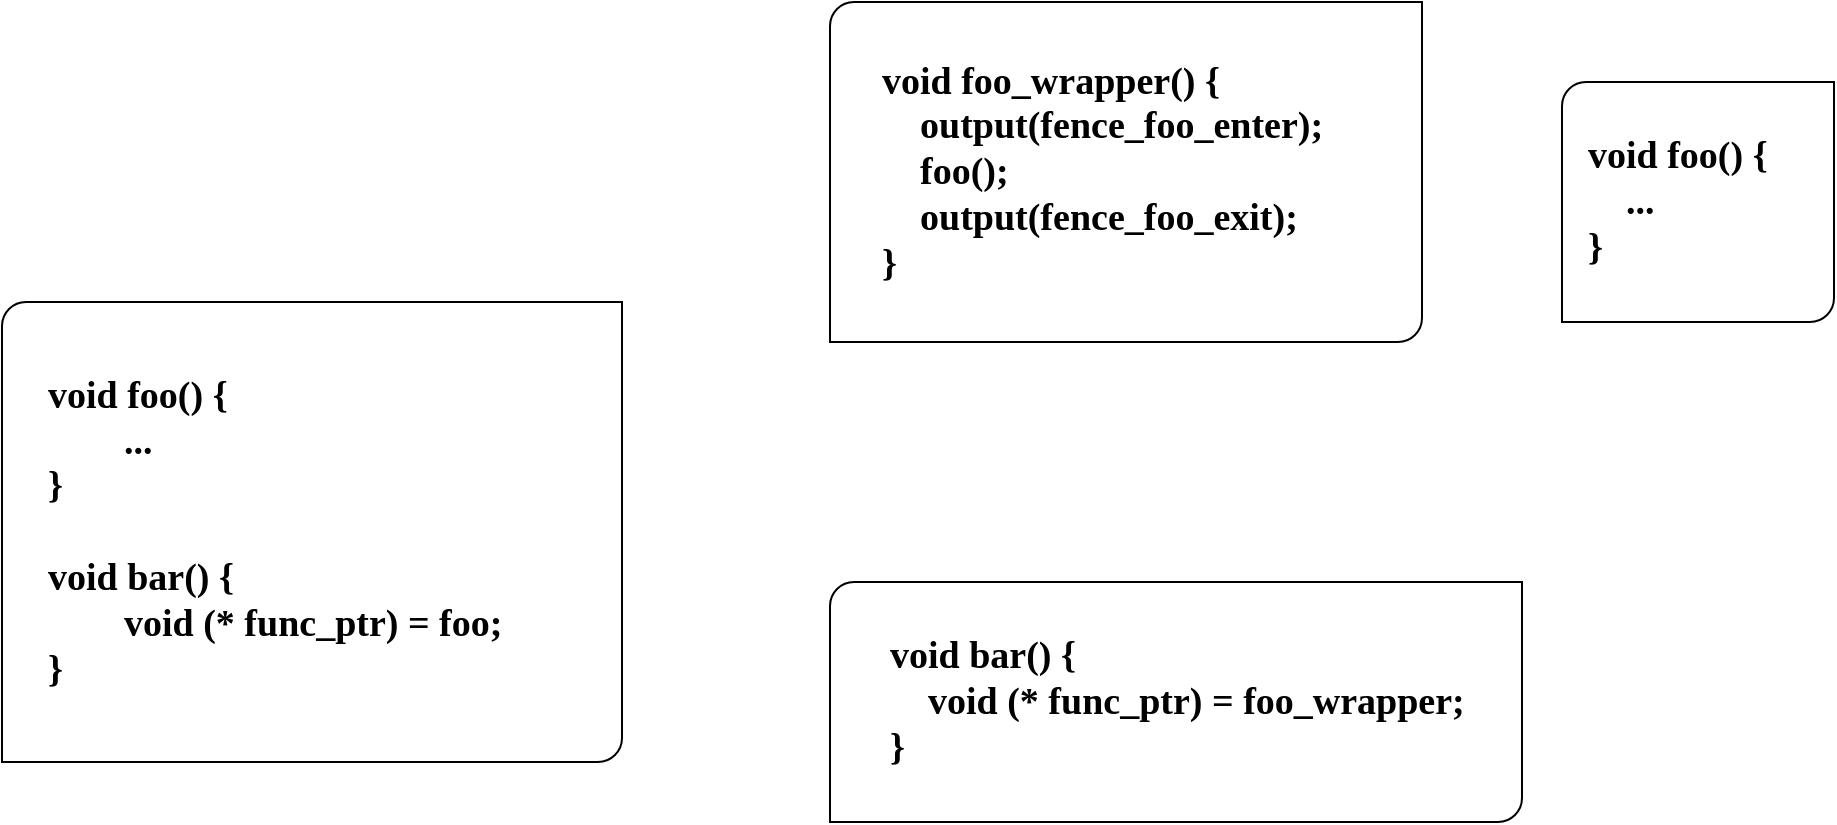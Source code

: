 <mxfile version="24.2.2" type="github">
  <diagram name="Page-1" id="VbyX8_4jnYz8GAd8oTI0">
    <mxGraphModel dx="1026" dy="651" grid="1" gridSize="10" guides="1" tooltips="1" connect="1" arrows="1" fold="1" page="1" pageScale="1" pageWidth="827" pageHeight="1169" math="0" shadow="0">
      <root>
        <mxCell id="0" />
        <mxCell id="1" parent="0" />
        <mxCell id="sega3yfczvwivRrzmNff-7" value="" style="group" vertex="1" connectable="0" parent="1">
          <mxGeometry y="240" width="310" height="230" as="geometry" />
        </mxCell>
        <mxCell id="sega3yfczvwivRrzmNff-2" value="" style="verticalLabelPosition=bottom;verticalAlign=top;html=1;shape=mxgraph.basic.diag_round_rect;dx=6;whiteSpace=wrap;" vertex="1" parent="sega3yfczvwivRrzmNff-7">
          <mxGeometry width="310.0" height="230.0" as="geometry" />
        </mxCell>
        <mxCell id="sega3yfczvwivRrzmNff-4" value="&lt;b style=&quot;font-size: 19px;&quot;&gt;&lt;font face=&quot;Times New Roman&quot; style=&quot;font-size: 19px;&quot;&gt;void foo() {&lt;/font&gt;&lt;/b&gt;&lt;div style=&quot;font-size: 19px;&quot;&gt;&lt;b&gt;&lt;font face=&quot;Times New Roman&quot; style=&quot;font-size: 19px;&quot;&gt;&lt;span style=&quot;white-space: pre;&quot;&gt;&#x9;&lt;/span&gt;...&lt;/font&gt;&lt;/b&gt;&lt;/div&gt;&lt;div style=&quot;font-size: 19px;&quot;&gt;&lt;b&gt;&lt;font face=&quot;Times New Roman&quot; style=&quot;font-size: 19px;&quot;&gt;}&lt;/font&gt;&lt;/b&gt;&lt;/div&gt;&lt;div style=&quot;font-size: 19px;&quot;&gt;&lt;b&gt;&lt;font face=&quot;Times New Roman&quot; style=&quot;font-size: 19px;&quot;&gt;&lt;br&gt;&lt;/font&gt;&lt;/b&gt;&lt;/div&gt;&lt;div style=&quot;font-size: 19px;&quot;&gt;&lt;b&gt;&lt;font face=&quot;Times New Roman&quot; style=&quot;font-size: 19px;&quot;&gt;void bar() {&lt;br&gt;&lt;span style=&quot;white-space: pre;&quot;&gt;&#x9;&lt;/span&gt;void (* func_ptr) = foo;&lt;br&gt;&lt;/font&gt;&lt;/b&gt;&lt;/div&gt;&lt;div style=&quot;font-size: 19px;&quot;&gt;&lt;b style=&quot;&quot;&gt;&lt;font face=&quot;Times New Roman&quot; style=&quot;font-size: 19px;&quot;&gt;}&lt;/font&gt;&lt;/b&gt;&lt;/div&gt;" style="text;html=1;align=left;verticalAlign=middle;whiteSpace=wrap;rounded=0;" vertex="1" parent="sega3yfczvwivRrzmNff-7">
          <mxGeometry x="20.667" y="49.286" width="279" height="131.429" as="geometry" />
        </mxCell>
        <mxCell id="sega3yfczvwivRrzmNff-11" value="&lt;div style=&quot;forced-color-adjust: none; color: rgb(0, 0, 0); font-family: Helvetica; font-style: normal; font-variant-ligatures: normal; font-variant-caps: normal; font-weight: 400; letter-spacing: normal; orphans: 2; text-align: left; text-indent: 0px; text-transform: none; widows: 2; word-spacing: 0px; -webkit-text-stroke-width: 0px; white-space: normal; background-color: rgb(251, 251, 251); text-decoration-thickness: initial; text-decoration-style: initial; text-decoration-color: initial; font-size: 19px;&quot;&gt;&lt;br&gt;&lt;/div&gt;" style="text;whiteSpace=wrap;html=1;" vertex="1" parent="1">
          <mxGeometry x="414" y="390" width="320" height="90" as="geometry" />
        </mxCell>
        <mxCell id="sega3yfczvwivRrzmNff-12" value="" style="group" vertex="1" connectable="0" parent="1">
          <mxGeometry x="414" y="90" width="296" height="170" as="geometry" />
        </mxCell>
        <mxCell id="sega3yfczvwivRrzmNff-5" value="" style="verticalLabelPosition=bottom;verticalAlign=top;html=1;shape=mxgraph.basic.diag_round_rect;dx=6;whiteSpace=wrap;" vertex="1" parent="sega3yfczvwivRrzmNff-12">
          <mxGeometry width="296" height="170" as="geometry" />
        </mxCell>
        <mxCell id="sega3yfczvwivRrzmNff-6" value="&lt;div style=&quot;font-size: 19px;&quot;&gt;&lt;b style=&quot;background-color: initial;&quot;&gt;&lt;font face=&quot;Times New Roman&quot;&gt;void foo_wrapper() {&lt;/font&gt;&lt;/b&gt;&lt;br&gt;&lt;/div&gt;&lt;div style=&quot;font-size: 19px;&quot;&gt;&lt;div&gt;&lt;b&gt;&lt;font face=&quot;Times New Roman&quot;&gt;&lt;span style=&quot;white-space: pre;&quot;&gt;&amp;nbsp;&amp;nbsp;&amp;nbsp;&amp;nbsp;output(fence_foo_enter);&lt;br&gt;&lt;/span&gt;&lt;/font&gt;&lt;/b&gt;&lt;/div&gt;&lt;div&gt;&lt;b&gt;&lt;font face=&quot;Times New Roman&quot;&gt;&lt;span style=&quot;white-space: pre;&quot;&gt;&amp;nbsp;&amp;nbsp;&amp;nbsp;&amp;nbsp;&lt;/span&gt;foo();&lt;br&gt;&lt;/font&gt;&lt;/b&gt;&lt;/div&gt;&lt;div&gt;&lt;/div&gt;&lt;div&gt;&lt;b&gt;&lt;font face=&quot;Times New Roman&quot;&gt;&lt;span style=&quot;white-space: pre;&quot;&gt;&amp;nbsp;&amp;nbsp;&amp;nbsp;&amp;nbsp;&lt;/span&gt;output(fence_foo_exit);&lt;br&gt;&lt;/font&gt;&lt;/b&gt;&lt;/div&gt;&lt;div&gt;&lt;b&gt;&lt;font face=&quot;Times New Roman&quot;&gt;}&lt;/font&gt;&lt;/b&gt;&lt;/div&gt;&lt;/div&gt;" style="text;html=1;align=left;verticalAlign=middle;whiteSpace=wrap;rounded=0;" vertex="1" parent="sega3yfczvwivRrzmNff-12">
          <mxGeometry x="23.71" y="19.23" width="248.57" height="131.54" as="geometry" />
        </mxCell>
        <mxCell id="sega3yfczvwivRrzmNff-13" value="" style="group" vertex="1" connectable="0" parent="1">
          <mxGeometry x="414" y="380" width="346" height="120" as="geometry" />
        </mxCell>
        <mxCell id="sega3yfczvwivRrzmNff-14" value="" style="verticalLabelPosition=bottom;verticalAlign=top;html=1;shape=mxgraph.basic.diag_round_rect;dx=6;whiteSpace=wrap;" vertex="1" parent="sega3yfczvwivRrzmNff-13">
          <mxGeometry width="346.0" height="120.0" as="geometry" />
        </mxCell>
        <mxCell id="sega3yfczvwivRrzmNff-15" value="&lt;div style=&quot;font-size: 19px;&quot;&gt;&lt;div&gt;&lt;b&gt;&lt;font face=&quot;Times New Roman&quot;&gt;void bar() {&lt;br&gt;&lt;span style=&quot;white-space: pre;&quot;&gt;&amp;nbsp;&amp;nbsp;&amp;nbsp;&amp;nbsp;&lt;/span&gt;void (* func_ptr) =&amp;nbsp;&lt;/font&gt;&lt;/b&gt;&lt;b&gt;&lt;font face=&quot;Times New Roman&quot;&gt;foo_wrapper&lt;/font&gt;&lt;/b&gt;&lt;b&gt;&lt;font face=&quot;Times New Roman&quot;&gt;;&lt;br&gt;&lt;/font&gt;&lt;/b&gt;&lt;/div&gt;&lt;div&gt;&lt;b&gt;&lt;font face=&quot;Times New Roman&quot;&gt;}&lt;/font&gt;&lt;/b&gt;&lt;/div&gt;&lt;/div&gt;" style="text;html=1;align=left;verticalAlign=middle;whiteSpace=wrap;rounded=0;" vertex="1" parent="sega3yfczvwivRrzmNff-13">
          <mxGeometry x="27.715" y="13.574" width="290.558" height="92.852" as="geometry" />
        </mxCell>
        <mxCell id="sega3yfczvwivRrzmNff-16" value="" style="group" vertex="1" connectable="0" parent="1">
          <mxGeometry x="780" y="130" width="136" height="120" as="geometry" />
        </mxCell>
        <mxCell id="sega3yfczvwivRrzmNff-17" value="" style="verticalLabelPosition=bottom;verticalAlign=top;html=1;shape=mxgraph.basic.diag_round_rect;dx=6;whiteSpace=wrap;" vertex="1" parent="sega3yfczvwivRrzmNff-16">
          <mxGeometry width="136" height="120" as="geometry" />
        </mxCell>
        <mxCell id="sega3yfczvwivRrzmNff-18" value="&lt;div style=&quot;font-size: 19px;&quot;&gt;&lt;b&gt;&lt;font face=&quot;Times New Roman&quot;&gt;void foo() {&lt;/font&gt;&lt;/b&gt;&lt;div&gt;&lt;b&gt;&lt;font face=&quot;Times New Roman&quot;&gt;&lt;span style=&quot;white-space: pre;&quot;&gt;&amp;nbsp;&amp;nbsp;&amp;nbsp;&amp;nbsp;&lt;/span&gt;...&lt;/font&gt;&lt;/b&gt;&lt;/div&gt;&lt;div&gt;&lt;b&gt;&lt;font face=&quot;Times New Roman&quot;&gt;}&lt;/font&gt;&lt;/b&gt;&lt;/div&gt;&lt;/div&gt;" style="text;html=1;align=left;verticalAlign=middle;whiteSpace=wrap;rounded=0;" vertex="1" parent="sega3yfczvwivRrzmNff-16">
          <mxGeometry x="10.894" y="13.574" width="114.208" height="92.852" as="geometry" />
        </mxCell>
      </root>
    </mxGraphModel>
  </diagram>
</mxfile>
